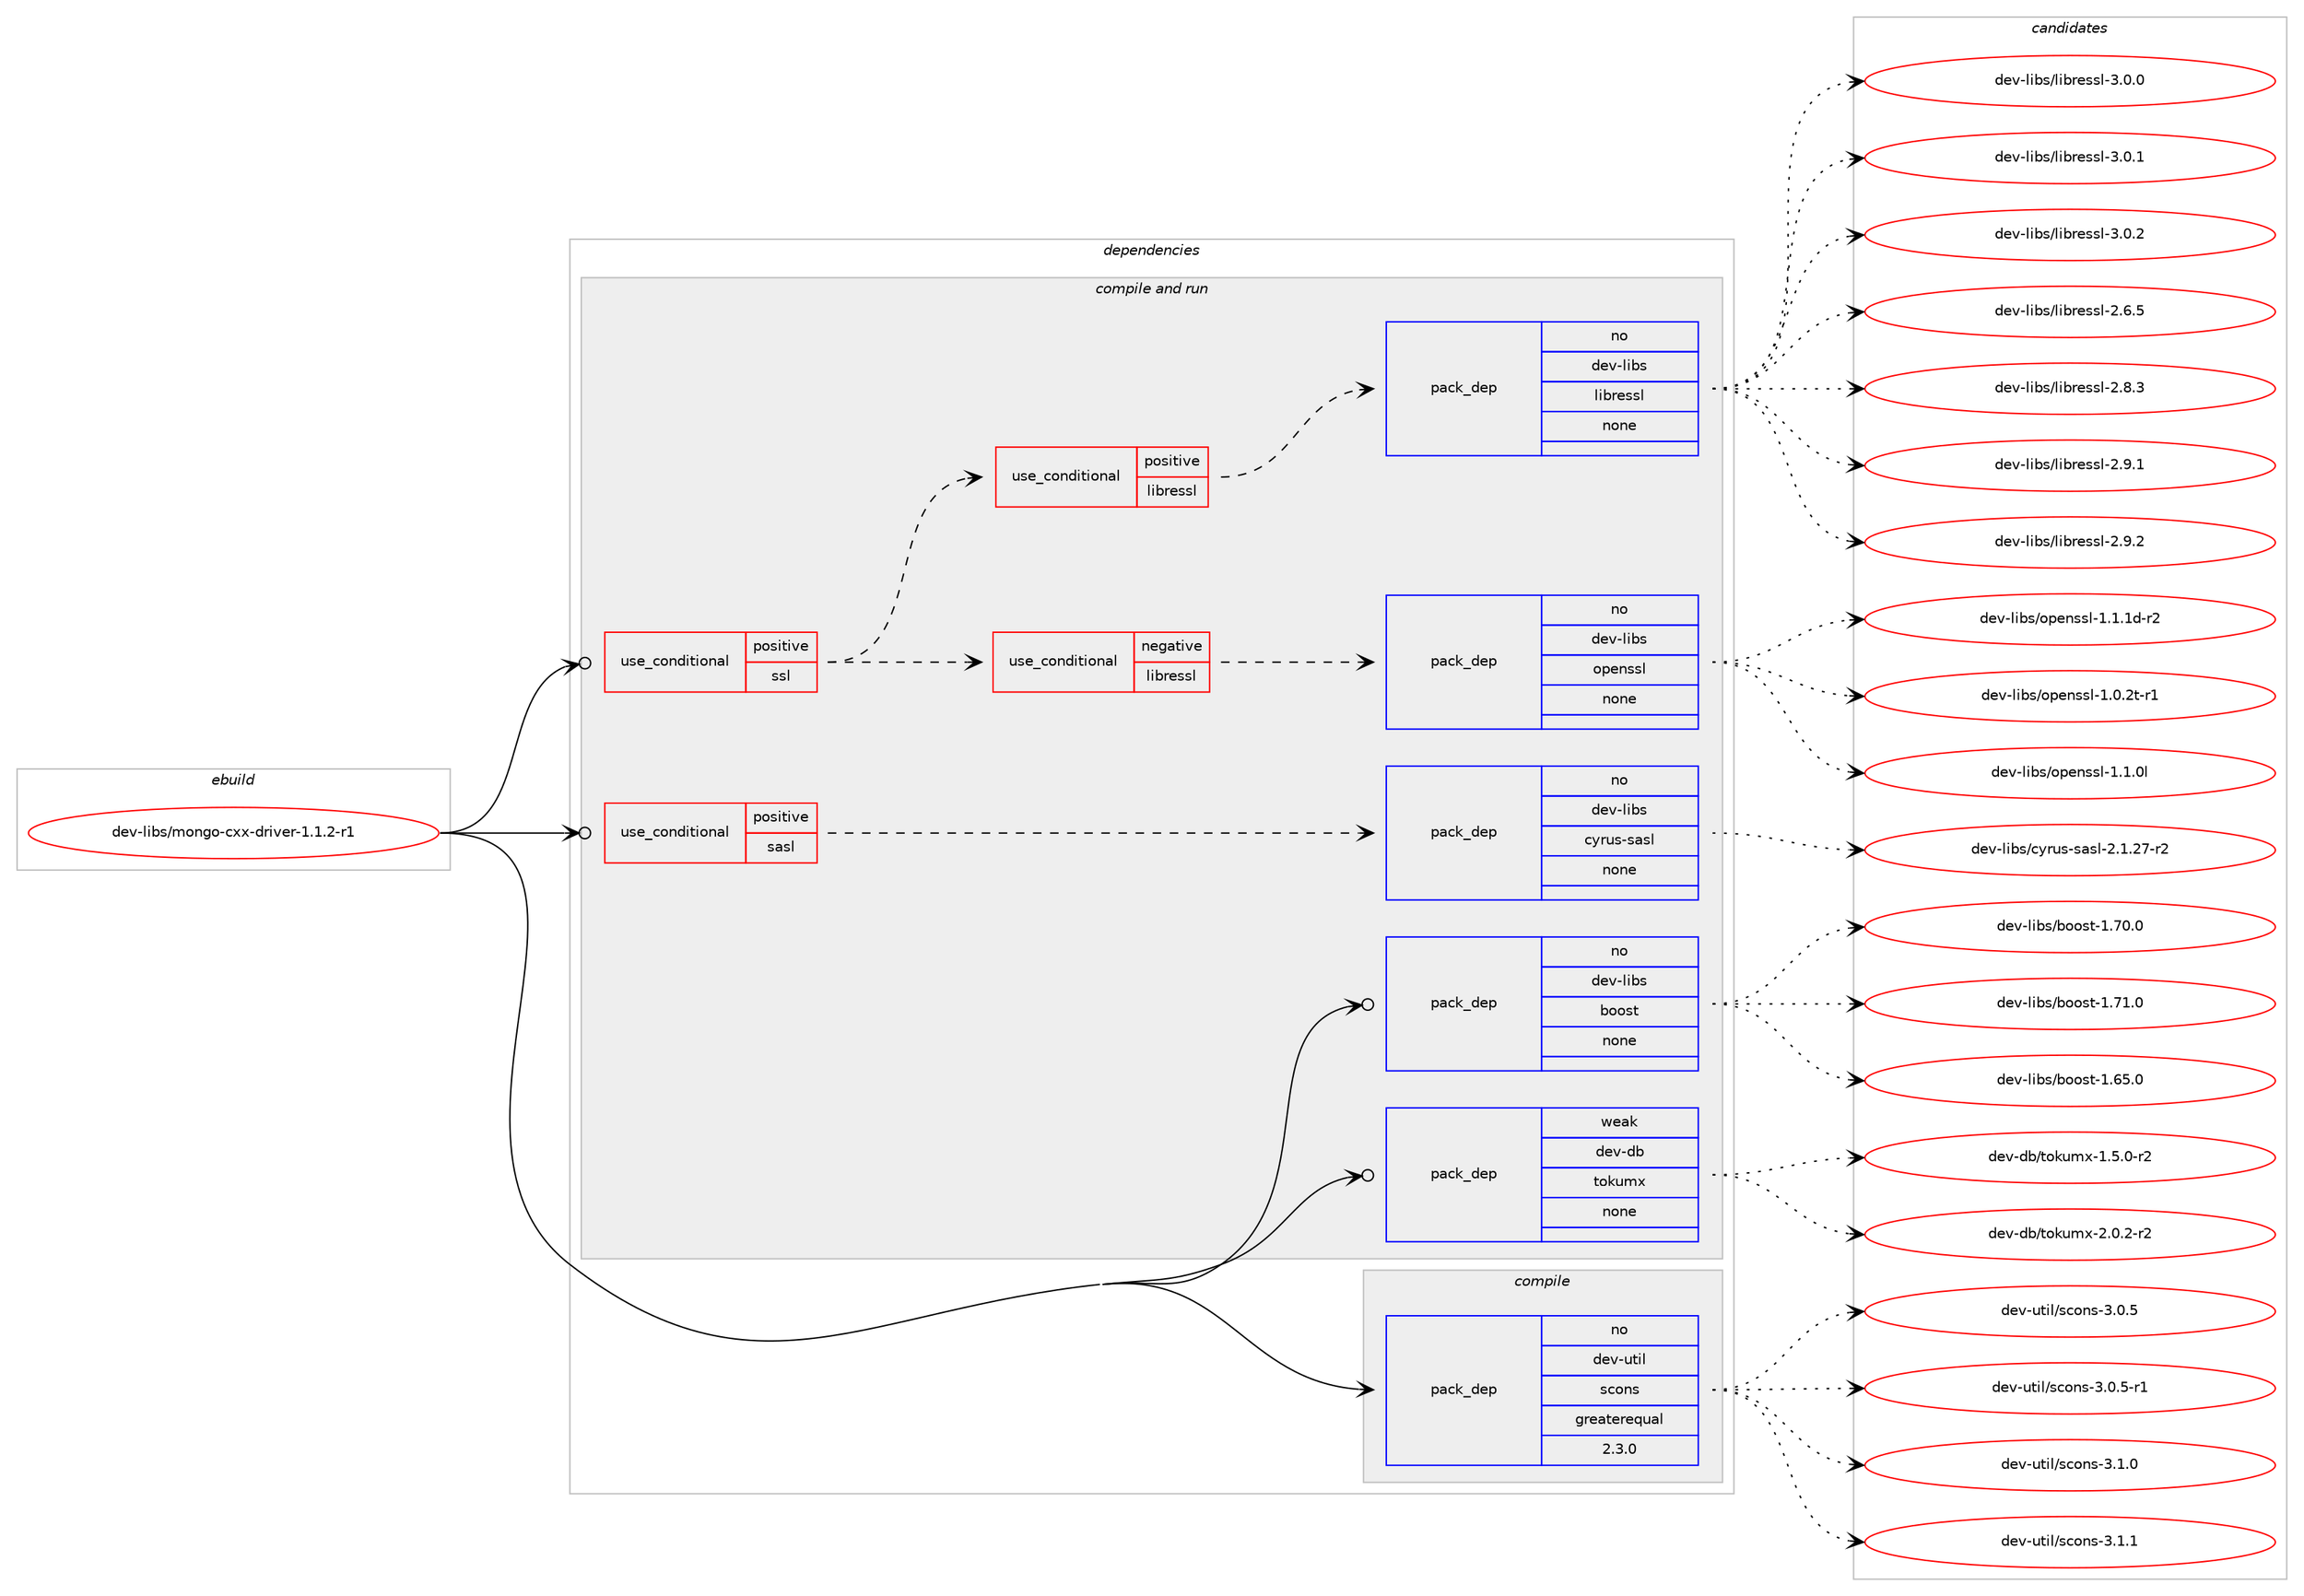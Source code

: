 digraph prolog {

# *************
# Graph options
# *************

newrank=true;
concentrate=true;
compound=true;
graph [rankdir=LR,fontname=Helvetica,fontsize=10,ranksep=1.5];#, ranksep=2.5, nodesep=0.2];
edge  [arrowhead=vee];
node  [fontname=Helvetica,fontsize=10];

# **********
# The ebuild
# **********

subgraph cluster_leftcol {
color=gray;
rank=same;
label=<<i>ebuild</i>>;
id [label="dev-libs/mongo-cxx-driver-1.1.2-r1", color=red, width=4, href="../dev-libs/mongo-cxx-driver-1.1.2-r1.svg"];
}

# ****************
# The dependencies
# ****************

subgraph cluster_midcol {
color=gray;
label=<<i>dependencies</i>>;
subgraph cluster_compile {
fillcolor="#eeeeee";
style=filled;
label=<<i>compile</i>>;
subgraph pack424137 {
dependency568027 [label=<<TABLE BORDER="0" CELLBORDER="1" CELLSPACING="0" CELLPADDING="4" WIDTH="220"><TR><TD ROWSPAN="6" CELLPADDING="30">pack_dep</TD></TR><TR><TD WIDTH="110">no</TD></TR><TR><TD>dev-util</TD></TR><TR><TD>scons</TD></TR><TR><TD>greaterequal</TD></TR><TR><TD>2.3.0</TD></TR></TABLE>>, shape=none, color=blue];
}
id:e -> dependency568027:w [weight=20,style="solid",arrowhead="vee"];
}
subgraph cluster_compileandrun {
fillcolor="#eeeeee";
style=filled;
label=<<i>compile and run</i>>;
subgraph cond132326 {
dependency568028 [label=<<TABLE BORDER="0" CELLBORDER="1" CELLSPACING="0" CELLPADDING="4"><TR><TD ROWSPAN="3" CELLPADDING="10">use_conditional</TD></TR><TR><TD>positive</TD></TR><TR><TD>sasl</TD></TR></TABLE>>, shape=none, color=red];
subgraph pack424138 {
dependency568029 [label=<<TABLE BORDER="0" CELLBORDER="1" CELLSPACING="0" CELLPADDING="4" WIDTH="220"><TR><TD ROWSPAN="6" CELLPADDING="30">pack_dep</TD></TR><TR><TD WIDTH="110">no</TD></TR><TR><TD>dev-libs</TD></TR><TR><TD>cyrus-sasl</TD></TR><TR><TD>none</TD></TR><TR><TD></TD></TR></TABLE>>, shape=none, color=blue];
}
dependency568028:e -> dependency568029:w [weight=20,style="dashed",arrowhead="vee"];
}
id:e -> dependency568028:w [weight=20,style="solid",arrowhead="odotvee"];
subgraph cond132327 {
dependency568030 [label=<<TABLE BORDER="0" CELLBORDER="1" CELLSPACING="0" CELLPADDING="4"><TR><TD ROWSPAN="3" CELLPADDING="10">use_conditional</TD></TR><TR><TD>positive</TD></TR><TR><TD>ssl</TD></TR></TABLE>>, shape=none, color=red];
subgraph cond132328 {
dependency568031 [label=<<TABLE BORDER="0" CELLBORDER="1" CELLSPACING="0" CELLPADDING="4"><TR><TD ROWSPAN="3" CELLPADDING="10">use_conditional</TD></TR><TR><TD>negative</TD></TR><TR><TD>libressl</TD></TR></TABLE>>, shape=none, color=red];
subgraph pack424139 {
dependency568032 [label=<<TABLE BORDER="0" CELLBORDER="1" CELLSPACING="0" CELLPADDING="4" WIDTH="220"><TR><TD ROWSPAN="6" CELLPADDING="30">pack_dep</TD></TR><TR><TD WIDTH="110">no</TD></TR><TR><TD>dev-libs</TD></TR><TR><TD>openssl</TD></TR><TR><TD>none</TD></TR><TR><TD></TD></TR></TABLE>>, shape=none, color=blue];
}
dependency568031:e -> dependency568032:w [weight=20,style="dashed",arrowhead="vee"];
}
dependency568030:e -> dependency568031:w [weight=20,style="dashed",arrowhead="vee"];
subgraph cond132329 {
dependency568033 [label=<<TABLE BORDER="0" CELLBORDER="1" CELLSPACING="0" CELLPADDING="4"><TR><TD ROWSPAN="3" CELLPADDING="10">use_conditional</TD></TR><TR><TD>positive</TD></TR><TR><TD>libressl</TD></TR></TABLE>>, shape=none, color=red];
subgraph pack424140 {
dependency568034 [label=<<TABLE BORDER="0" CELLBORDER="1" CELLSPACING="0" CELLPADDING="4" WIDTH="220"><TR><TD ROWSPAN="6" CELLPADDING="30">pack_dep</TD></TR><TR><TD WIDTH="110">no</TD></TR><TR><TD>dev-libs</TD></TR><TR><TD>libressl</TD></TR><TR><TD>none</TD></TR><TR><TD></TD></TR></TABLE>>, shape=none, color=blue];
}
dependency568033:e -> dependency568034:w [weight=20,style="dashed",arrowhead="vee"];
}
dependency568030:e -> dependency568033:w [weight=20,style="dashed",arrowhead="vee"];
}
id:e -> dependency568030:w [weight=20,style="solid",arrowhead="odotvee"];
subgraph pack424141 {
dependency568035 [label=<<TABLE BORDER="0" CELLBORDER="1" CELLSPACING="0" CELLPADDING="4" WIDTH="220"><TR><TD ROWSPAN="6" CELLPADDING="30">pack_dep</TD></TR><TR><TD WIDTH="110">no</TD></TR><TR><TD>dev-libs</TD></TR><TR><TD>boost</TD></TR><TR><TD>none</TD></TR><TR><TD></TD></TR></TABLE>>, shape=none, color=blue];
}
id:e -> dependency568035:w [weight=20,style="solid",arrowhead="odotvee"];
subgraph pack424142 {
dependency568036 [label=<<TABLE BORDER="0" CELLBORDER="1" CELLSPACING="0" CELLPADDING="4" WIDTH="220"><TR><TD ROWSPAN="6" CELLPADDING="30">pack_dep</TD></TR><TR><TD WIDTH="110">weak</TD></TR><TR><TD>dev-db</TD></TR><TR><TD>tokumx</TD></TR><TR><TD>none</TD></TR><TR><TD></TD></TR></TABLE>>, shape=none, color=blue];
}
id:e -> dependency568036:w [weight=20,style="solid",arrowhead="odotvee"];
}
subgraph cluster_run {
fillcolor="#eeeeee";
style=filled;
label=<<i>run</i>>;
}
}

# **************
# The candidates
# **************

subgraph cluster_choices {
rank=same;
color=gray;
label=<<i>candidates</i>>;

subgraph choice424137 {
color=black;
nodesep=1;
choice100101118451171161051084711599111110115455146484653 [label="dev-util/scons-3.0.5", color=red, width=4,href="../dev-util/scons-3.0.5.svg"];
choice1001011184511711610510847115991111101154551464846534511449 [label="dev-util/scons-3.0.5-r1", color=red, width=4,href="../dev-util/scons-3.0.5-r1.svg"];
choice100101118451171161051084711599111110115455146494648 [label="dev-util/scons-3.1.0", color=red, width=4,href="../dev-util/scons-3.1.0.svg"];
choice100101118451171161051084711599111110115455146494649 [label="dev-util/scons-3.1.1", color=red, width=4,href="../dev-util/scons-3.1.1.svg"];
dependency568027:e -> choice100101118451171161051084711599111110115455146484653:w [style=dotted,weight="100"];
dependency568027:e -> choice1001011184511711610510847115991111101154551464846534511449:w [style=dotted,weight="100"];
dependency568027:e -> choice100101118451171161051084711599111110115455146494648:w [style=dotted,weight="100"];
dependency568027:e -> choice100101118451171161051084711599111110115455146494649:w [style=dotted,weight="100"];
}
subgraph choice424138 {
color=black;
nodesep=1;
choice100101118451081059811547991211141171154511597115108455046494650554511450 [label="dev-libs/cyrus-sasl-2.1.27-r2", color=red, width=4,href="../dev-libs/cyrus-sasl-2.1.27-r2.svg"];
dependency568029:e -> choice100101118451081059811547991211141171154511597115108455046494650554511450:w [style=dotted,weight="100"];
}
subgraph choice424139 {
color=black;
nodesep=1;
choice1001011184510810598115471111121011101151151084549464846501164511449 [label="dev-libs/openssl-1.0.2t-r1", color=red, width=4,href="../dev-libs/openssl-1.0.2t-r1.svg"];
choice100101118451081059811547111112101110115115108454946494648108 [label="dev-libs/openssl-1.1.0l", color=red, width=4,href="../dev-libs/openssl-1.1.0l.svg"];
choice1001011184510810598115471111121011101151151084549464946491004511450 [label="dev-libs/openssl-1.1.1d-r2", color=red, width=4,href="../dev-libs/openssl-1.1.1d-r2.svg"];
dependency568032:e -> choice1001011184510810598115471111121011101151151084549464846501164511449:w [style=dotted,weight="100"];
dependency568032:e -> choice100101118451081059811547111112101110115115108454946494648108:w [style=dotted,weight="100"];
dependency568032:e -> choice1001011184510810598115471111121011101151151084549464946491004511450:w [style=dotted,weight="100"];
}
subgraph choice424140 {
color=black;
nodesep=1;
choice10010111845108105981154710810598114101115115108455046544653 [label="dev-libs/libressl-2.6.5", color=red, width=4,href="../dev-libs/libressl-2.6.5.svg"];
choice10010111845108105981154710810598114101115115108455046564651 [label="dev-libs/libressl-2.8.3", color=red, width=4,href="../dev-libs/libressl-2.8.3.svg"];
choice10010111845108105981154710810598114101115115108455046574649 [label="dev-libs/libressl-2.9.1", color=red, width=4,href="../dev-libs/libressl-2.9.1.svg"];
choice10010111845108105981154710810598114101115115108455046574650 [label="dev-libs/libressl-2.9.2", color=red, width=4,href="../dev-libs/libressl-2.9.2.svg"];
choice10010111845108105981154710810598114101115115108455146484648 [label="dev-libs/libressl-3.0.0", color=red, width=4,href="../dev-libs/libressl-3.0.0.svg"];
choice10010111845108105981154710810598114101115115108455146484649 [label="dev-libs/libressl-3.0.1", color=red, width=4,href="../dev-libs/libressl-3.0.1.svg"];
choice10010111845108105981154710810598114101115115108455146484650 [label="dev-libs/libressl-3.0.2", color=red, width=4,href="../dev-libs/libressl-3.0.2.svg"];
dependency568034:e -> choice10010111845108105981154710810598114101115115108455046544653:w [style=dotted,weight="100"];
dependency568034:e -> choice10010111845108105981154710810598114101115115108455046564651:w [style=dotted,weight="100"];
dependency568034:e -> choice10010111845108105981154710810598114101115115108455046574649:w [style=dotted,weight="100"];
dependency568034:e -> choice10010111845108105981154710810598114101115115108455046574650:w [style=dotted,weight="100"];
dependency568034:e -> choice10010111845108105981154710810598114101115115108455146484648:w [style=dotted,weight="100"];
dependency568034:e -> choice10010111845108105981154710810598114101115115108455146484649:w [style=dotted,weight="100"];
dependency568034:e -> choice10010111845108105981154710810598114101115115108455146484650:w [style=dotted,weight="100"];
}
subgraph choice424141 {
color=black;
nodesep=1;
choice1001011184510810598115479811111111511645494654534648 [label="dev-libs/boost-1.65.0", color=red, width=4,href="../dev-libs/boost-1.65.0.svg"];
choice1001011184510810598115479811111111511645494655484648 [label="dev-libs/boost-1.70.0", color=red, width=4,href="../dev-libs/boost-1.70.0.svg"];
choice1001011184510810598115479811111111511645494655494648 [label="dev-libs/boost-1.71.0", color=red, width=4,href="../dev-libs/boost-1.71.0.svg"];
dependency568035:e -> choice1001011184510810598115479811111111511645494654534648:w [style=dotted,weight="100"];
dependency568035:e -> choice1001011184510810598115479811111111511645494655484648:w [style=dotted,weight="100"];
dependency568035:e -> choice1001011184510810598115479811111111511645494655494648:w [style=dotted,weight="100"];
}
subgraph choice424142 {
color=black;
nodesep=1;
choice1001011184510098471161111071171091204549465346484511450 [label="dev-db/tokumx-1.5.0-r2", color=red, width=4,href="../dev-db/tokumx-1.5.0-r2.svg"];
choice1001011184510098471161111071171091204550464846504511450 [label="dev-db/tokumx-2.0.2-r2", color=red, width=4,href="../dev-db/tokumx-2.0.2-r2.svg"];
dependency568036:e -> choice1001011184510098471161111071171091204549465346484511450:w [style=dotted,weight="100"];
dependency568036:e -> choice1001011184510098471161111071171091204550464846504511450:w [style=dotted,weight="100"];
}
}

}
